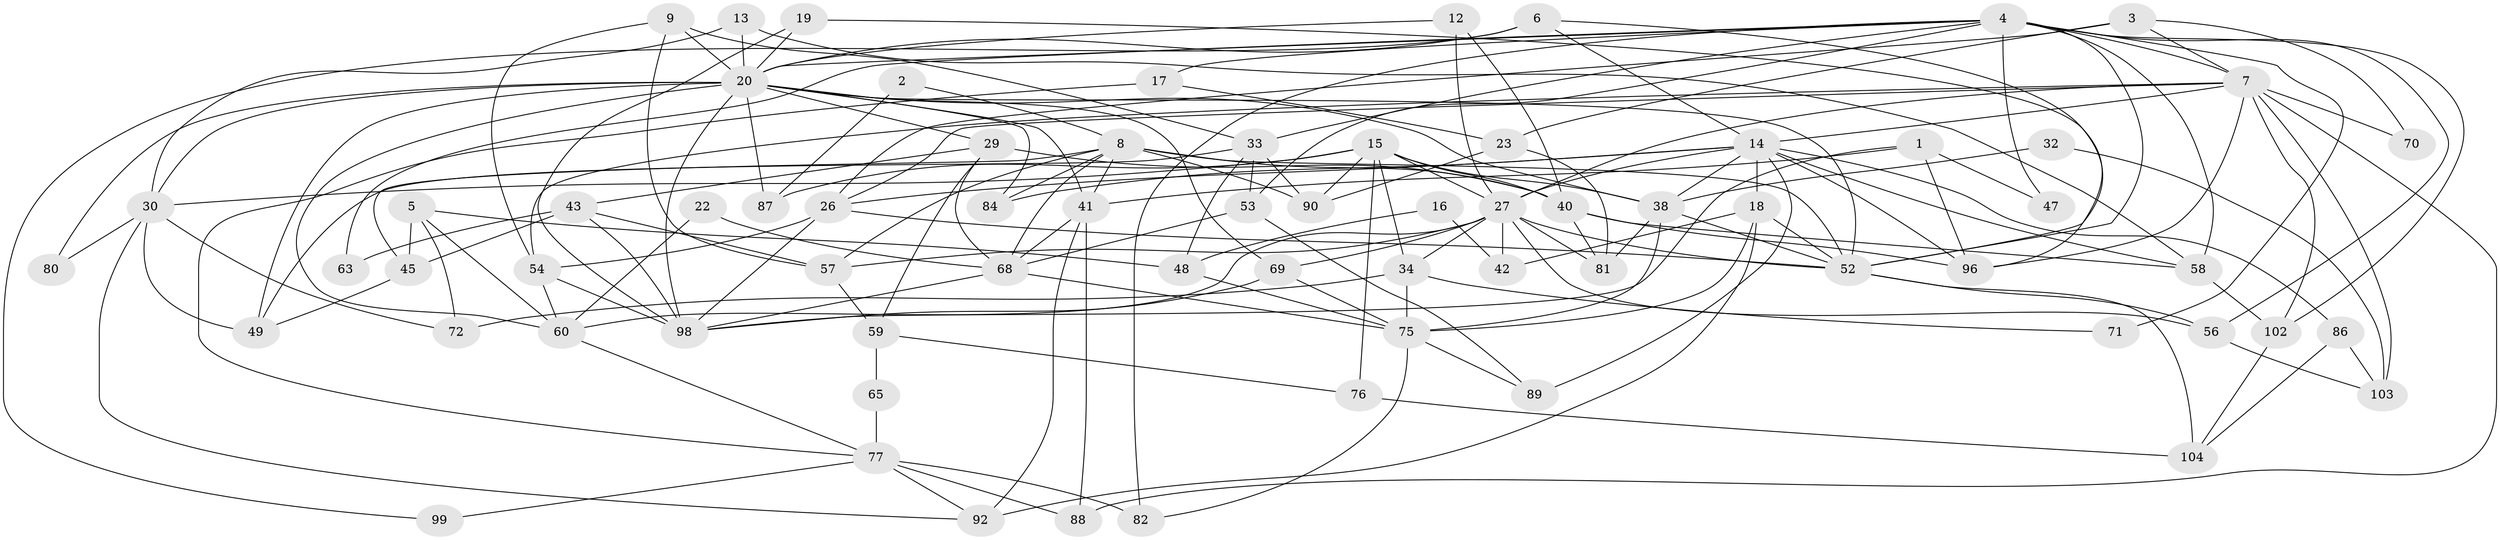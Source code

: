 // original degree distribution, {2: 0.11965811965811966, 4: 0.3162393162393162, 5: 0.1623931623931624, 3: 0.27350427350427353, 6: 0.06837606837606838, 7: 0.03418803418803419, 8: 0.017094017094017096, 9: 0.008547008547008548}
// Generated by graph-tools (version 1.1) at 2025/19/03/04/25 18:19:00]
// undirected, 70 vertices, 172 edges
graph export_dot {
graph [start="1"]
  node [color=gray90,style=filled];
  1 [super="+64"];
  2;
  3 [super="+79"];
  4 [super="+10+11"];
  5;
  6 [super="+36"];
  7 [super="+21+25+94"];
  8 [super="+66+28"];
  9;
  12;
  13;
  14 [super="+112+61"];
  15 [super="+50+39"];
  16;
  17;
  18 [super="+37"];
  19 [super="+24"];
  20 [super="+31+91+105"];
  22;
  23;
  26 [super="+46+116"];
  27 [super="+51+62"];
  29 [super="+106"];
  30 [super="+110"];
  32;
  33 [super="+35"];
  34 [super="+67"];
  38 [super="+109"];
  40 [super="+55"];
  41;
  42;
  43;
  45;
  47;
  48;
  49 [super="+73"];
  52 [super="+100+95"];
  53;
  54 [super="+93"];
  56 [super="+101"];
  57;
  58 [super="+111"];
  59;
  60;
  63;
  65;
  68 [super="+85+108"];
  69 [super="+117"];
  70;
  71;
  72;
  75 [super="+78"];
  76;
  77 [super="+97"];
  80;
  81;
  82;
  84;
  86;
  87;
  88;
  89;
  90;
  92;
  96;
  98;
  99;
  102;
  103;
  104;
  1 -- 96;
  1 -- 98;
  1 -- 47;
  1 -- 41;
  2 -- 87;
  2 -- 8;
  3 -- 70;
  3 -- 7;
  3 -- 23;
  3 -- 26 [weight=2];
  4 -- 71 [weight=2];
  4 -- 7;
  4 -- 20;
  4 -- 33 [weight=2];
  4 -- 47;
  4 -- 17;
  4 -- 82;
  4 -- 53;
  4 -- 58;
  4 -- 63;
  4 -- 52;
  4 -- 102;
  4 -- 56;
  5 -- 72;
  5 -- 60;
  5 -- 45;
  5 -- 48;
  6 -- 20;
  6 -- 99;
  6 -- 52;
  6 -- 14;
  7 -- 96;
  7 -- 70;
  7 -- 27;
  7 -- 54;
  7 -- 88;
  7 -- 26 [weight=2];
  7 -- 14;
  7 -- 103;
  7 -- 102;
  8 -- 40 [weight=2];
  8 -- 84;
  8 -- 41;
  8 -- 90;
  8 -- 45;
  8 -- 57;
  8 -- 52 [weight=2];
  8 -- 68;
  9 -- 57;
  9 -- 20;
  9 -- 33;
  9 -- 54;
  12 -- 40;
  12 -- 20;
  12 -- 27;
  13 -- 30;
  13 -- 20 [weight=2];
  13 -- 58;
  14 -- 58;
  14 -- 84;
  14 -- 89;
  14 -- 96;
  14 -- 86;
  14 -- 26;
  14 -- 27;
  14 -- 38;
  14 -- 18;
  15 -- 40;
  15 -- 34;
  15 -- 87;
  15 -- 30;
  15 -- 38;
  15 -- 90;
  15 -- 76;
  15 -- 27 [weight=2];
  16 -- 48;
  16 -- 42;
  17 -- 23;
  17 -- 77;
  18 -- 52;
  18 -- 42;
  18 -- 75;
  18 -- 92;
  19 -- 98 [weight=2];
  19 -- 96;
  19 -- 20;
  20 -- 84;
  20 -- 41;
  20 -- 60;
  20 -- 98;
  20 -- 69;
  20 -- 38 [weight=2];
  20 -- 80 [weight=2];
  20 -- 52;
  20 -- 87;
  20 -- 30;
  20 -- 49;
  20 -- 29;
  22 -- 60;
  22 -- 68;
  23 -- 90;
  23 -- 81;
  26 -- 54 [weight=2];
  26 -- 98;
  26 -- 52;
  27 -- 81;
  27 -- 34;
  27 -- 69;
  27 -- 42;
  27 -- 52;
  27 -- 56;
  27 -- 57;
  27 -- 60;
  29 -- 43;
  29 -- 59;
  29 -- 68;
  29 -- 40;
  30 -- 80;
  30 -- 72;
  30 -- 92;
  30 -- 49;
  32 -- 38;
  32 -- 103;
  33 -- 90;
  33 -- 48;
  33 -- 49;
  33 -- 53;
  34 -- 71;
  34 -- 72;
  34 -- 75;
  38 -- 81;
  38 -- 52;
  38 -- 75;
  40 -- 81;
  40 -- 96;
  40 -- 58;
  41 -- 88;
  41 -- 68;
  41 -- 92;
  43 -- 98;
  43 -- 57;
  43 -- 45;
  43 -- 63;
  45 -- 49;
  48 -- 75;
  52 -- 104;
  52 -- 56;
  53 -- 89;
  53 -- 68;
  54 -- 60;
  54 -- 98;
  56 -- 103;
  57 -- 59;
  58 -- 102;
  59 -- 65;
  59 -- 76;
  60 -- 77;
  65 -- 77;
  68 -- 98;
  68 -- 75;
  69 -- 98;
  69 -- 75;
  75 -- 89;
  75 -- 82;
  76 -- 104;
  77 -- 92;
  77 -- 82;
  77 -- 99;
  77 -- 88;
  86 -- 104;
  86 -- 103;
  102 -- 104;
}
